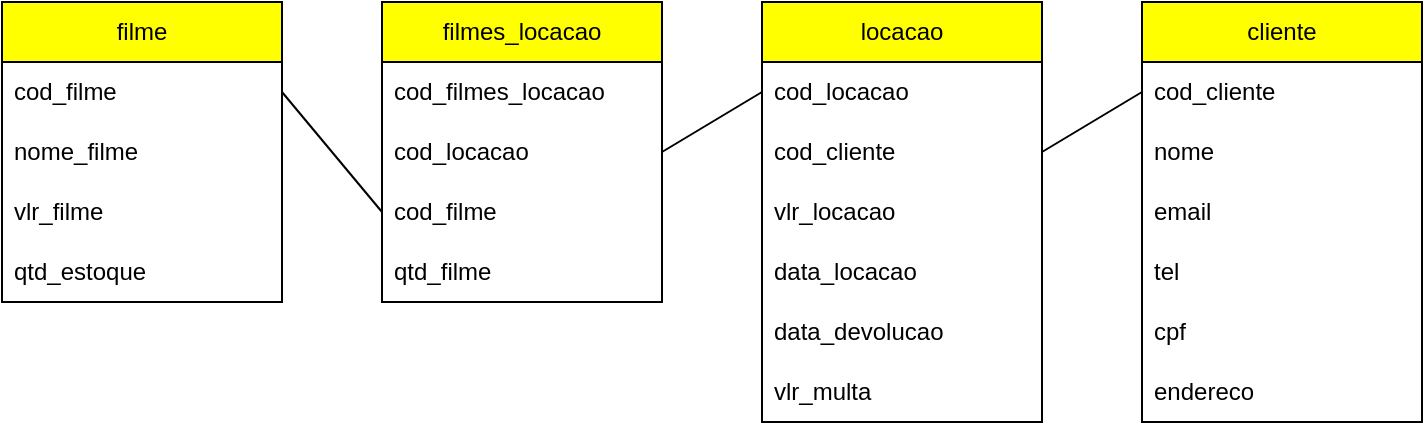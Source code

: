 <mxfile version="21.8.2" type="device">
  <diagram id="R2lEEEUBdFMjLlhIrx00" name="Page-1">
    <mxGraphModel dx="870" dy="332" grid="1" gridSize="10" guides="1" tooltips="1" connect="1" arrows="1" fold="1" page="1" pageScale="1" pageWidth="850" pageHeight="1100" math="0" shadow="0" extFonts="Permanent Marker^https://fonts.googleapis.com/css?family=Permanent+Marker">
      <root>
        <mxCell id="0" />
        <mxCell id="1" parent="0" />
        <mxCell id="8sBruQDU4nXfUa4fwqbi-1" value="locacao" style="swimlane;fontStyle=0;childLayout=stackLayout;horizontal=1;startSize=30;horizontalStack=0;resizeParent=1;resizeParentMax=0;resizeLast=0;collapsible=1;marginBottom=0;whiteSpace=wrap;html=1;fillColor=#FFFF00;" parent="1" vertex="1">
          <mxGeometry x="410" y="80" width="140" height="210" as="geometry" />
        </mxCell>
        <mxCell id="8sBruQDU4nXfUa4fwqbi-2" value="cod_locacao" style="text;strokeColor=none;fillColor=none;align=left;verticalAlign=middle;spacingLeft=4;spacingRight=4;overflow=hidden;points=[[0,0.5],[1,0.5]];portConstraint=eastwest;rotatable=0;whiteSpace=wrap;html=1;" parent="8sBruQDU4nXfUa4fwqbi-1" vertex="1">
          <mxGeometry y="30" width="140" height="30" as="geometry" />
        </mxCell>
        <mxCell id="8sBruQDU4nXfUa4fwqbi-4" value="cod_cliente" style="text;strokeColor=none;fillColor=none;align=left;verticalAlign=middle;spacingLeft=4;spacingRight=4;overflow=hidden;points=[[0,0.5],[1,0.5]];portConstraint=eastwest;rotatable=0;whiteSpace=wrap;html=1;" parent="8sBruQDU4nXfUa4fwqbi-1" vertex="1">
          <mxGeometry y="60" width="140" height="30" as="geometry" />
        </mxCell>
        <mxCell id="8sBruQDU4nXfUa4fwqbi-20" value="vlr_locacao" style="text;strokeColor=none;fillColor=none;align=left;verticalAlign=middle;spacingLeft=4;spacingRight=4;overflow=hidden;points=[[0,0.5],[1,0.5]];portConstraint=eastwest;rotatable=0;whiteSpace=wrap;html=1;" parent="8sBruQDU4nXfUa4fwqbi-1" vertex="1">
          <mxGeometry y="90" width="140" height="30" as="geometry" />
        </mxCell>
        <mxCell id="8sBruQDU4nXfUa4fwqbi-21" value="data_locacao" style="text;strokeColor=none;fillColor=none;align=left;verticalAlign=middle;spacingLeft=4;spacingRight=4;overflow=hidden;points=[[0,0.5],[1,0.5]];portConstraint=eastwest;rotatable=0;whiteSpace=wrap;html=1;" parent="8sBruQDU4nXfUa4fwqbi-1" vertex="1">
          <mxGeometry y="120" width="140" height="30" as="geometry" />
        </mxCell>
        <mxCell id="8sBruQDU4nXfUa4fwqbi-22" value="data_devolucao" style="text;strokeColor=none;fillColor=none;align=left;verticalAlign=middle;spacingLeft=4;spacingRight=4;overflow=hidden;points=[[0,0.5],[1,0.5]];portConstraint=eastwest;rotatable=0;whiteSpace=wrap;html=1;" parent="8sBruQDU4nXfUa4fwqbi-1" vertex="1">
          <mxGeometry y="150" width="140" height="30" as="geometry" />
        </mxCell>
        <mxCell id="8sBruQDU4nXfUa4fwqbi-28" value="vlr_multa" style="text;strokeColor=none;fillColor=none;align=left;verticalAlign=middle;spacingLeft=4;spacingRight=4;overflow=hidden;points=[[0,0.5],[1,0.5]];portConstraint=eastwest;rotatable=0;whiteSpace=wrap;html=1;" parent="8sBruQDU4nXfUa4fwqbi-1" vertex="1">
          <mxGeometry y="180" width="140" height="30" as="geometry" />
        </mxCell>
        <mxCell id="8sBruQDU4nXfUa4fwqbi-5" value="filme" style="swimlane;fontStyle=0;childLayout=stackLayout;horizontal=1;startSize=30;horizontalStack=0;resizeParent=1;resizeParentMax=0;resizeLast=0;collapsible=1;marginBottom=0;whiteSpace=wrap;html=1;fillColor=#FFFF00;" parent="1" vertex="1">
          <mxGeometry x="30" y="80" width="140" height="150" as="geometry" />
        </mxCell>
        <mxCell id="8sBruQDU4nXfUa4fwqbi-6" value="cod_filme" style="text;strokeColor=none;fillColor=none;align=left;verticalAlign=middle;spacingLeft=4;spacingRight=4;overflow=hidden;points=[[0,0.5],[1,0.5]];portConstraint=eastwest;rotatable=0;whiteSpace=wrap;html=1;" parent="8sBruQDU4nXfUa4fwqbi-5" vertex="1">
          <mxGeometry y="30" width="140" height="30" as="geometry" />
        </mxCell>
        <mxCell id="8sBruQDU4nXfUa4fwqbi-7" value="nome_filme" style="text;strokeColor=none;fillColor=none;align=left;verticalAlign=middle;spacingLeft=4;spacingRight=4;overflow=hidden;points=[[0,0.5],[1,0.5]];portConstraint=eastwest;rotatable=0;whiteSpace=wrap;html=1;" parent="8sBruQDU4nXfUa4fwqbi-5" vertex="1">
          <mxGeometry y="60" width="140" height="30" as="geometry" />
        </mxCell>
        <mxCell id="8sBruQDU4nXfUa4fwqbi-8" value="vlr_filme" style="text;strokeColor=none;fillColor=none;align=left;verticalAlign=middle;spacingLeft=4;spacingRight=4;overflow=hidden;points=[[0,0.5],[1,0.5]];portConstraint=eastwest;rotatable=0;whiteSpace=wrap;html=1;" parent="8sBruQDU4nXfUa4fwqbi-5" vertex="1">
          <mxGeometry y="90" width="140" height="30" as="geometry" />
        </mxCell>
        <mxCell id="8sBruQDU4nXfUa4fwqbi-27" value="qtd_estoque" style="text;strokeColor=none;fillColor=none;align=left;verticalAlign=middle;spacingLeft=4;spacingRight=4;overflow=hidden;points=[[0,0.5],[1,0.5]];portConstraint=eastwest;rotatable=0;whiteSpace=wrap;html=1;" parent="8sBruQDU4nXfUa4fwqbi-5" vertex="1">
          <mxGeometry y="120" width="140" height="30" as="geometry" />
        </mxCell>
        <mxCell id="8sBruQDU4nXfUa4fwqbi-9" value="cliente" style="swimlane;fontStyle=0;childLayout=stackLayout;horizontal=1;startSize=30;horizontalStack=0;resizeParent=1;resizeParentMax=0;resizeLast=0;collapsible=1;marginBottom=0;whiteSpace=wrap;html=1;fillColor=#FFFF00;" parent="1" vertex="1">
          <mxGeometry x="600" y="80" width="140" height="210" as="geometry" />
        </mxCell>
        <mxCell id="8sBruQDU4nXfUa4fwqbi-10" value="cod_cliente" style="text;strokeColor=none;fillColor=none;align=left;verticalAlign=middle;spacingLeft=4;spacingRight=4;overflow=hidden;points=[[0,0.5],[1,0.5]];portConstraint=eastwest;rotatable=0;whiteSpace=wrap;html=1;" parent="8sBruQDU4nXfUa4fwqbi-9" vertex="1">
          <mxGeometry y="30" width="140" height="30" as="geometry" />
        </mxCell>
        <mxCell id="8sBruQDU4nXfUa4fwqbi-11" value="nome" style="text;strokeColor=none;fillColor=none;align=left;verticalAlign=middle;spacingLeft=4;spacingRight=4;overflow=hidden;points=[[0,0.5],[1,0.5]];portConstraint=eastwest;rotatable=0;whiteSpace=wrap;html=1;" parent="8sBruQDU4nXfUa4fwqbi-9" vertex="1">
          <mxGeometry y="60" width="140" height="30" as="geometry" />
        </mxCell>
        <mxCell id="8sBruQDU4nXfUa4fwqbi-12" value="email" style="text;strokeColor=none;fillColor=none;align=left;verticalAlign=middle;spacingLeft=4;spacingRight=4;overflow=hidden;points=[[0,0.5],[1,0.5]];portConstraint=eastwest;rotatable=0;whiteSpace=wrap;html=1;" parent="8sBruQDU4nXfUa4fwqbi-9" vertex="1">
          <mxGeometry y="90" width="140" height="30" as="geometry" />
        </mxCell>
        <mxCell id="8sBruQDU4nXfUa4fwqbi-23" value="tel" style="text;strokeColor=none;fillColor=none;align=left;verticalAlign=middle;spacingLeft=4;spacingRight=4;overflow=hidden;points=[[0,0.5],[1,0.5]];portConstraint=eastwest;rotatable=0;whiteSpace=wrap;html=1;" parent="8sBruQDU4nXfUa4fwqbi-9" vertex="1">
          <mxGeometry y="120" width="140" height="30" as="geometry" />
        </mxCell>
        <mxCell id="8sBruQDU4nXfUa4fwqbi-24" value="cpf" style="text;strokeColor=none;fillColor=none;align=left;verticalAlign=middle;spacingLeft=4;spacingRight=4;overflow=hidden;points=[[0,0.5],[1,0.5]];portConstraint=eastwest;rotatable=0;whiteSpace=wrap;html=1;" parent="8sBruQDU4nXfUa4fwqbi-9" vertex="1">
          <mxGeometry y="150" width="140" height="30" as="geometry" />
        </mxCell>
        <mxCell id="8sBruQDU4nXfUa4fwqbi-25" value="endereco" style="text;strokeColor=none;fillColor=none;align=left;verticalAlign=middle;spacingLeft=4;spacingRight=4;overflow=hidden;points=[[0,0.5],[1,0.5]];portConstraint=eastwest;rotatable=0;whiteSpace=wrap;html=1;" parent="8sBruQDU4nXfUa4fwqbi-9" vertex="1">
          <mxGeometry y="180" width="140" height="30" as="geometry" />
        </mxCell>
        <mxCell id="8sBruQDU4nXfUa4fwqbi-13" value="filmes_locacao" style="swimlane;fontStyle=0;childLayout=stackLayout;horizontal=1;startSize=30;horizontalStack=0;resizeParent=1;resizeParentMax=0;resizeLast=0;collapsible=1;marginBottom=0;whiteSpace=wrap;html=1;fillColor=#FFFF00;" parent="1" vertex="1">
          <mxGeometry x="220" y="80" width="140" height="150" as="geometry" />
        </mxCell>
        <mxCell id="8sBruQDU4nXfUa4fwqbi-14" value="cod_filmes_locacao" style="text;strokeColor=none;fillColor=none;align=left;verticalAlign=middle;spacingLeft=4;spacingRight=4;overflow=hidden;points=[[0,0.5],[1,0.5]];portConstraint=eastwest;rotatable=0;whiteSpace=wrap;html=1;" parent="8sBruQDU4nXfUa4fwqbi-13" vertex="1">
          <mxGeometry y="30" width="140" height="30" as="geometry" />
        </mxCell>
        <mxCell id="8sBruQDU4nXfUa4fwqbi-15" value="cod_locacao" style="text;strokeColor=none;fillColor=none;align=left;verticalAlign=middle;spacingLeft=4;spacingRight=4;overflow=hidden;points=[[0,0.5],[1,0.5]];portConstraint=eastwest;rotatable=0;whiteSpace=wrap;html=1;" parent="8sBruQDU4nXfUa4fwqbi-13" vertex="1">
          <mxGeometry y="60" width="140" height="30" as="geometry" />
        </mxCell>
        <mxCell id="8sBruQDU4nXfUa4fwqbi-16" value="cod_filme" style="text;strokeColor=none;fillColor=none;align=left;verticalAlign=middle;spacingLeft=4;spacingRight=4;overflow=hidden;points=[[0,0.5],[1,0.5]];portConstraint=eastwest;rotatable=0;whiteSpace=wrap;html=1;" parent="8sBruQDU4nXfUa4fwqbi-13" vertex="1">
          <mxGeometry y="90" width="140" height="30" as="geometry" />
        </mxCell>
        <mxCell id="8sBruQDU4nXfUa4fwqbi-26" value="qtd_filme" style="text;strokeColor=none;fillColor=none;align=left;verticalAlign=middle;spacingLeft=4;spacingRight=4;overflow=hidden;points=[[0,0.5],[1,0.5]];portConstraint=eastwest;rotatable=0;whiteSpace=wrap;html=1;" parent="8sBruQDU4nXfUa4fwqbi-13" vertex="1">
          <mxGeometry y="120" width="140" height="30" as="geometry" />
        </mxCell>
        <mxCell id="8sBruQDU4nXfUa4fwqbi-17" value="" style="endArrow=none;html=1;rounded=0;entryX=0;entryY=0.5;entryDx=0;entryDy=0;exitX=1;exitY=0.5;exitDx=0;exitDy=0;" parent="1" source="8sBruQDU4nXfUa4fwqbi-15" target="8sBruQDU4nXfUa4fwqbi-2" edge="1">
          <mxGeometry width="50" height="50" relative="1" as="geometry">
            <mxPoint x="300" y="330" as="sourcePoint" />
            <mxPoint x="480" y="220" as="targetPoint" />
          </mxGeometry>
        </mxCell>
        <mxCell id="8sBruQDU4nXfUa4fwqbi-18" value="" style="endArrow=none;html=1;rounded=0;entryX=1;entryY=0.5;entryDx=0;entryDy=0;exitX=0;exitY=0.5;exitDx=0;exitDy=0;" parent="1" source="8sBruQDU4nXfUa4fwqbi-16" target="8sBruQDU4nXfUa4fwqbi-6" edge="1">
          <mxGeometry width="50" height="50" relative="1" as="geometry">
            <mxPoint x="340" y="235" as="sourcePoint" />
            <mxPoint x="370" y="205" as="targetPoint" />
          </mxGeometry>
        </mxCell>
        <mxCell id="8sBruQDU4nXfUa4fwqbi-19" value="" style="endArrow=none;html=1;rounded=0;entryX=0;entryY=0.5;entryDx=0;entryDy=0;exitX=1;exitY=0.5;exitDx=0;exitDy=0;" parent="1" source="8sBruQDU4nXfUa4fwqbi-4" target="8sBruQDU4nXfUa4fwqbi-10" edge="1">
          <mxGeometry width="50" height="50" relative="1" as="geometry">
            <mxPoint x="340" y="235" as="sourcePoint" />
            <mxPoint x="370" y="205" as="targetPoint" />
          </mxGeometry>
        </mxCell>
      </root>
    </mxGraphModel>
  </diagram>
</mxfile>
